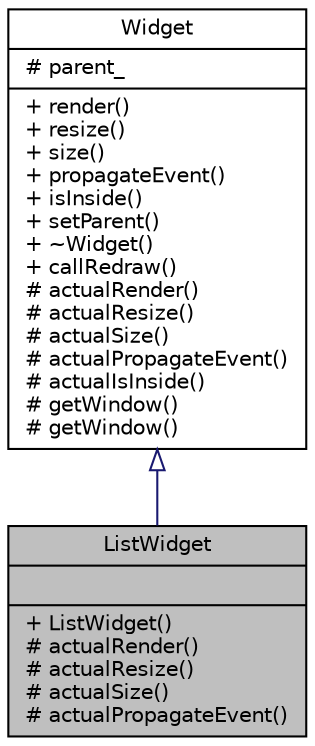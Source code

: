 digraph "ListWidget"
{
 // INTERACTIVE_SVG=YES
  edge [fontname="Helvetica",fontsize="10",labelfontname="Helvetica",labelfontsize="10"];
  node [fontname="Helvetica",fontsize="10",shape=record];
  Node0 [label="{ListWidget\n||+ ListWidget()\l# actualRender()\l# actualResize()\l# actualSize()\l# actualPropagateEvent()\l}",height=0.2,width=0.4,color="black", fillcolor="grey75", style="filled", fontcolor="black"];
  Node1 -> Node0 [dir="back",color="midnightblue",fontsize="10",style="solid",arrowtail="onormal",fontname="Helvetica"];
  Node1 [label="{Widget\n|# parent_\l|+ render()\l+ resize()\l+ size()\l+ propagateEvent()\l+ isInside()\l+ setParent()\l+ ~Widget()\l+ callRedraw()\l# actualRender()\l# actualResize()\l# actualSize()\l# actualPropagateEvent()\l# actualIsInside()\l# getWindow()\l# getWindow()\l}",height=0.2,width=0.4,color="black", fillcolor="white", style="filled",URL="$class_widget.html",tooltip="API permettant la création d&#39;une interface graphique. "];
}
